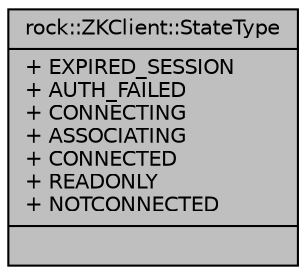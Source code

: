 digraph "rock::ZKClient::StateType"
{
 // LATEX_PDF_SIZE
  edge [fontname="Helvetica",fontsize="10",labelfontname="Helvetica",labelfontsize="10"];
  node [fontname="Helvetica",fontsize="10",shape=record];
  Node1 [label="{rock::ZKClient::StateType\n|+ EXPIRED_SESSION\l+ AUTH_FAILED\l+ CONNECTING\l+ ASSOCIATING\l+ CONNECTED\l+ READONLY\l+ NOTCONNECTED\l|}",height=0.2,width=0.4,color="black", fillcolor="grey75", style="filled", fontcolor="black",tooltip=" "];
}
